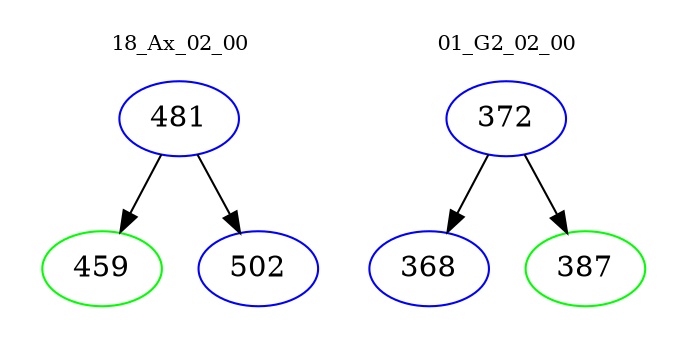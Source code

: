 digraph{
subgraph cluster_0 {
color = white
label = "18_Ax_02_00";
fontsize=10;
T0_481 [label="481", color="blue"]
T0_481 -> T0_459 [color="black"]
T0_459 [label="459", color="green"]
T0_481 -> T0_502 [color="black"]
T0_502 [label="502", color="blue"]
}
subgraph cluster_1 {
color = white
label = "01_G2_02_00";
fontsize=10;
T1_372 [label="372", color="blue"]
T1_372 -> T1_368 [color="black"]
T1_368 [label="368", color="blue"]
T1_372 -> T1_387 [color="black"]
T1_387 [label="387", color="green"]
}
}
